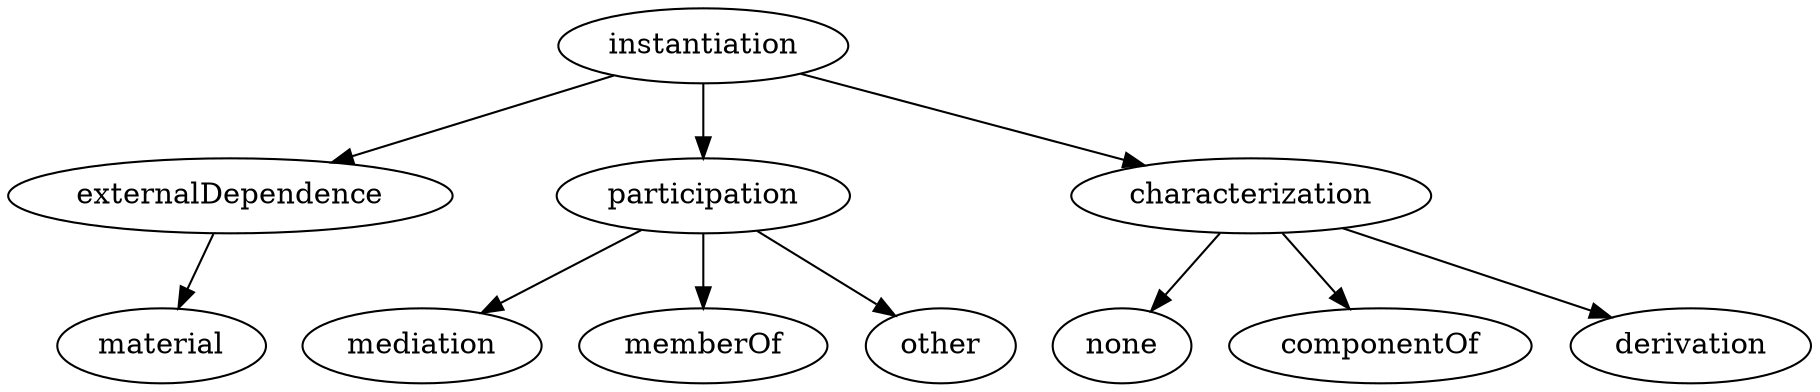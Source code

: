 strict digraph  {
instantiation;
externalDependence;
participation;
characterization;
material;
none;
componentOf;
derivation;
mediation;
memberOf;
other;
instantiation -> externalDependence;
instantiation -> participation;
instantiation -> characterization;
externalDependence -> material;
participation -> mediation;
participation -> memberOf;
participation -> other;
characterization -> none;
characterization -> componentOf;
characterization -> derivation;
}
